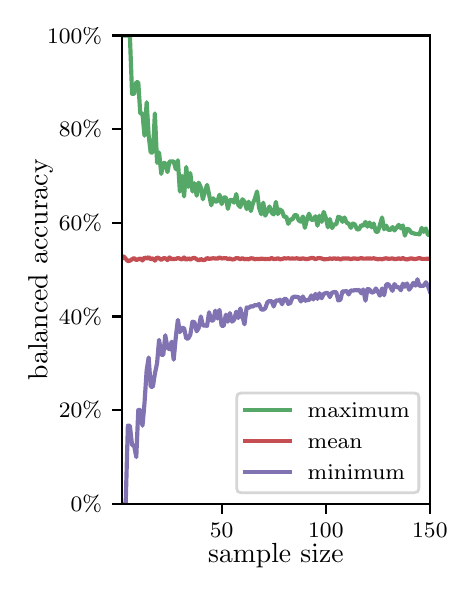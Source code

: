 \begingroup%
\makeatletter%
\begin{pgfpicture}%
\pgfpathrectangle{\pgfpointorigin}{\pgfqpoint{2.1in}{2.7in}}%
\pgfusepath{use as bounding box, clip}%
\begin{pgfscope}%
\pgfsetbuttcap%
\pgfsetmiterjoin%
\definecolor{currentfill}{rgb}{1.0,1.0,1.0}%
\pgfsetfillcolor{currentfill}%
\pgfsetlinewidth{0.0pt}%
\definecolor{currentstroke}{rgb}{1.0,1.0,1.0}%
\pgfsetstrokecolor{currentstroke}%
\pgfsetdash{}{0pt}%
\pgfpathmoveto{\pgfqpoint{0.0in}{0.0in}}%
\pgfpathlineto{\pgfqpoint{2.1in}{0.0in}}%
\pgfpathlineto{\pgfqpoint{2.1in}{2.7in}}%
\pgfpathlineto{\pgfqpoint{0.0in}{2.7in}}%
\pgfpathclose%
\pgfusepath{fill}%
\end{pgfscope}%
\begin{pgfscope}%
\pgfsetbuttcap%
\pgfsetmiterjoin%
\definecolor{currentfill}{rgb}{1.0,1.0,1.0}%
\pgfsetfillcolor{currentfill}%
\pgfsetlinewidth{0.0pt}%
\definecolor{currentstroke}{rgb}{0.0,0.0,0.0}%
\pgfsetstrokecolor{currentstroke}%
\pgfsetstrokeopacity{0.0}%
\pgfsetdash{}{0pt}%
\pgfpathmoveto{\pgfqpoint{0.47in}{0.319in}}%
\pgfpathlineto{\pgfqpoint{2.011in}{0.319in}}%
\pgfpathlineto{\pgfqpoint{2.011in}{2.661in}}%
\pgfpathlineto{\pgfqpoint{0.47in}{2.661in}}%
\pgfpathclose%
\pgfusepath{fill}%
\end{pgfscope}%
\begin{pgfscope}%
\pgfsetbuttcap%
\pgfsetroundjoin%
\definecolor{currentfill}{rgb}{0.0,0.0,0.0}%
\pgfsetfillcolor{currentfill}%
\pgfsetlinewidth{0.803pt}%
\definecolor{currentstroke}{rgb}{0.0,0.0,0.0}%
\pgfsetstrokecolor{currentstroke}%
\pgfsetdash{}{0pt}%
\pgfsys@defobject{currentmarker}{\pgfqpoint{0.0in}{-0.049in}}{\pgfqpoint{0.0in}{0.0in}}{%
\pgfpathmoveto{\pgfqpoint{0.0in}{0.0in}}%
\pgfpathlineto{\pgfqpoint{0.0in}{-0.049in}}%
\pgfusepath{stroke,fill}%
}%
\begin{pgfscope}%
\pgfsys@transformshift{0.97in}{0.319in}%
\pgfsys@useobject{currentmarker}{}%
\end{pgfscope}%
\end{pgfscope}%
\begin{pgfscope}%
\definecolor{textcolor}{rgb}{0.0,0.0,0.0}%
\pgfsetstrokecolor{textcolor}%
\pgfsetfillcolor{textcolor}%
\pgftext[x=0.97in,y=0.222in,,top]{\color{textcolor}\rmfamily\fontsize{8.0}{9.6}\selectfont 50}%
\end{pgfscope}%
\begin{pgfscope}%
\pgfsetbuttcap%
\pgfsetroundjoin%
\definecolor{currentfill}{rgb}{0.0,0.0,0.0}%
\pgfsetfillcolor{currentfill}%
\pgfsetlinewidth{0.803pt}%
\definecolor{currentstroke}{rgb}{0.0,0.0,0.0}%
\pgfsetstrokecolor{currentstroke}%
\pgfsetdash{}{0pt}%
\pgfsys@defobject{currentmarker}{\pgfqpoint{0.0in}{-0.049in}}{\pgfqpoint{0.0in}{0.0in}}{%
\pgfpathmoveto{\pgfqpoint{0.0in}{0.0in}}%
\pgfpathlineto{\pgfqpoint{0.0in}{-0.049in}}%
\pgfusepath{stroke,fill}%
}%
\begin{pgfscope}%
\pgfsys@transformshift{1.491in}{0.319in}%
\pgfsys@useobject{currentmarker}{}%
\end{pgfscope}%
\end{pgfscope}%
\begin{pgfscope}%
\definecolor{textcolor}{rgb}{0.0,0.0,0.0}%
\pgfsetstrokecolor{textcolor}%
\pgfsetfillcolor{textcolor}%
\pgftext[x=1.491in,y=0.222in,,top]{\color{textcolor}\rmfamily\fontsize{8.0}{9.6}\selectfont 100}%
\end{pgfscope}%
\begin{pgfscope}%
\pgfsetbuttcap%
\pgfsetroundjoin%
\definecolor{currentfill}{rgb}{0.0,0.0,0.0}%
\pgfsetfillcolor{currentfill}%
\pgfsetlinewidth{0.803pt}%
\definecolor{currentstroke}{rgb}{0.0,0.0,0.0}%
\pgfsetstrokecolor{currentstroke}%
\pgfsetdash{}{0pt}%
\pgfsys@defobject{currentmarker}{\pgfqpoint{0.0in}{-0.049in}}{\pgfqpoint{0.0in}{0.0in}}{%
\pgfpathmoveto{\pgfqpoint{0.0in}{0.0in}}%
\pgfpathlineto{\pgfqpoint{0.0in}{-0.049in}}%
\pgfusepath{stroke,fill}%
}%
\begin{pgfscope}%
\pgfsys@transformshift{2.011in}{0.319in}%
\pgfsys@useobject{currentmarker}{}%
\end{pgfscope}%
\end{pgfscope}%
\begin{pgfscope}%
\definecolor{textcolor}{rgb}{0.0,0.0,0.0}%
\pgfsetstrokecolor{textcolor}%
\pgfsetfillcolor{textcolor}%
\pgftext[x=2.011in,y=0.222in,,top]{\color{textcolor}\rmfamily\fontsize{8.0}{9.6}\selectfont 150}%
\end{pgfscope}%
\begin{pgfscope}%
\definecolor{textcolor}{rgb}{0.0,0.0,0.0}%
\pgfsetstrokecolor{textcolor}%
\pgfsetfillcolor{textcolor}%
\pgftext[x=1.241in,y=0.123in,,top]{\color{textcolor}\rmfamily\fontsize{10.0}{12.0}\selectfont sample size}%
\end{pgfscope}%
\begin{pgfscope}%
\pgfsetbuttcap%
\pgfsetroundjoin%
\definecolor{currentfill}{rgb}{0.0,0.0,0.0}%
\pgfsetfillcolor{currentfill}%
\pgfsetlinewidth{0.803pt}%
\definecolor{currentstroke}{rgb}{0.0,0.0,0.0}%
\pgfsetstrokecolor{currentstroke}%
\pgfsetdash{}{0pt}%
\pgfsys@defobject{currentmarker}{\pgfqpoint{-0.049in}{0.0in}}{\pgfqpoint{0.0in}{0.0in}}{%
\pgfpathmoveto{\pgfqpoint{0.0in}{0.0in}}%
\pgfpathlineto{\pgfqpoint{-0.049in}{0.0in}}%
\pgfusepath{stroke,fill}%
}%
\begin{pgfscope}%
\pgfsys@transformshift{0.47in}{0.319in}%
\pgfsys@useobject{currentmarker}{}%
\end{pgfscope}%
\end{pgfscope}%
\begin{pgfscope}%
\definecolor{textcolor}{rgb}{0.0,0.0,0.0}%
\pgfsetstrokecolor{textcolor}%
\pgfsetfillcolor{textcolor}%
\pgftext[x=0.215in,y=0.281in,left,base]{\color{textcolor}\rmfamily\fontsize{8.0}{9.6}\selectfont  0\%}%
\end{pgfscope}%
\begin{pgfscope}%
\pgfsetbuttcap%
\pgfsetroundjoin%
\definecolor{currentfill}{rgb}{0.0,0.0,0.0}%
\pgfsetfillcolor{currentfill}%
\pgfsetlinewidth{0.803pt}%
\definecolor{currentstroke}{rgb}{0.0,0.0,0.0}%
\pgfsetstrokecolor{currentstroke}%
\pgfsetdash{}{0pt}%
\pgfsys@defobject{currentmarker}{\pgfqpoint{-0.049in}{0.0in}}{\pgfqpoint{0.0in}{0.0in}}{%
\pgfpathmoveto{\pgfqpoint{0.0in}{0.0in}}%
\pgfpathlineto{\pgfqpoint{-0.049in}{0.0in}}%
\pgfusepath{stroke,fill}%
}%
\begin{pgfscope}%
\pgfsys@transformshift{0.47in}{0.788in}%
\pgfsys@useobject{currentmarker}{}%
\end{pgfscope}%
\end{pgfscope}%
\begin{pgfscope}%
\definecolor{textcolor}{rgb}{0.0,0.0,0.0}%
\pgfsetstrokecolor{textcolor}%
\pgfsetfillcolor{textcolor}%
\pgftext[x=0.156in,y=0.749in,left,base]{\color{textcolor}\rmfamily\fontsize{8.0}{9.6}\selectfont 20\%}%
\end{pgfscope}%
\begin{pgfscope}%
\pgfsetbuttcap%
\pgfsetroundjoin%
\definecolor{currentfill}{rgb}{0.0,0.0,0.0}%
\pgfsetfillcolor{currentfill}%
\pgfsetlinewidth{0.803pt}%
\definecolor{currentstroke}{rgb}{0.0,0.0,0.0}%
\pgfsetstrokecolor{currentstroke}%
\pgfsetdash{}{0pt}%
\pgfsys@defobject{currentmarker}{\pgfqpoint{-0.049in}{0.0in}}{\pgfqpoint{0.0in}{0.0in}}{%
\pgfpathmoveto{\pgfqpoint{0.0in}{0.0in}}%
\pgfpathlineto{\pgfqpoint{-0.049in}{0.0in}}%
\pgfusepath{stroke,fill}%
}%
\begin{pgfscope}%
\pgfsys@transformshift{0.47in}{1.256in}%
\pgfsys@useobject{currentmarker}{}%
\end{pgfscope}%
\end{pgfscope}%
\begin{pgfscope}%
\definecolor{textcolor}{rgb}{0.0,0.0,0.0}%
\pgfsetstrokecolor{textcolor}%
\pgfsetfillcolor{textcolor}%
\pgftext[x=0.156in,y=1.218in,left,base]{\color{textcolor}\rmfamily\fontsize{8.0}{9.6}\selectfont 40\%}%
\end{pgfscope}%
\begin{pgfscope}%
\pgfsetbuttcap%
\pgfsetroundjoin%
\definecolor{currentfill}{rgb}{0.0,0.0,0.0}%
\pgfsetfillcolor{currentfill}%
\pgfsetlinewidth{0.803pt}%
\definecolor{currentstroke}{rgb}{0.0,0.0,0.0}%
\pgfsetstrokecolor{currentstroke}%
\pgfsetdash{}{0pt}%
\pgfsys@defobject{currentmarker}{\pgfqpoint{-0.049in}{0.0in}}{\pgfqpoint{0.0in}{0.0in}}{%
\pgfpathmoveto{\pgfqpoint{0.0in}{0.0in}}%
\pgfpathlineto{\pgfqpoint{-0.049in}{0.0in}}%
\pgfusepath{stroke,fill}%
}%
\begin{pgfscope}%
\pgfsys@transformshift{0.47in}{1.725in}%
\pgfsys@useobject{currentmarker}{}%
\end{pgfscope}%
\end{pgfscope}%
\begin{pgfscope}%
\definecolor{textcolor}{rgb}{0.0,0.0,0.0}%
\pgfsetstrokecolor{textcolor}%
\pgfsetfillcolor{textcolor}%
\pgftext[x=0.156in,y=1.686in,left,base]{\color{textcolor}\rmfamily\fontsize{8.0}{9.6}\selectfont 60\%}%
\end{pgfscope}%
\begin{pgfscope}%
\pgfsetbuttcap%
\pgfsetroundjoin%
\definecolor{currentfill}{rgb}{0.0,0.0,0.0}%
\pgfsetfillcolor{currentfill}%
\pgfsetlinewidth{0.803pt}%
\definecolor{currentstroke}{rgb}{0.0,0.0,0.0}%
\pgfsetstrokecolor{currentstroke}%
\pgfsetdash{}{0pt}%
\pgfsys@defobject{currentmarker}{\pgfqpoint{-0.049in}{0.0in}}{\pgfqpoint{0.0in}{0.0in}}{%
\pgfpathmoveto{\pgfqpoint{0.0in}{0.0in}}%
\pgfpathlineto{\pgfqpoint{-0.049in}{0.0in}}%
\pgfusepath{stroke,fill}%
}%
\begin{pgfscope}%
\pgfsys@transformshift{0.47in}{2.193in}%
\pgfsys@useobject{currentmarker}{}%
\end{pgfscope}%
\end{pgfscope}%
\begin{pgfscope}%
\definecolor{textcolor}{rgb}{0.0,0.0,0.0}%
\pgfsetstrokecolor{textcolor}%
\pgfsetfillcolor{textcolor}%
\pgftext[x=0.156in,y=2.154in,left,base]{\color{textcolor}\rmfamily\fontsize{8.0}{9.6}\selectfont 80\%}%
\end{pgfscope}%
\begin{pgfscope}%
\pgfsetbuttcap%
\pgfsetroundjoin%
\definecolor{currentfill}{rgb}{0.0,0.0,0.0}%
\pgfsetfillcolor{currentfill}%
\pgfsetlinewidth{0.803pt}%
\definecolor{currentstroke}{rgb}{0.0,0.0,0.0}%
\pgfsetstrokecolor{currentstroke}%
\pgfsetdash{}{0pt}%
\pgfsys@defobject{currentmarker}{\pgfqpoint{-0.049in}{0.0in}}{\pgfqpoint{0.0in}{0.0in}}{%
\pgfpathmoveto{\pgfqpoint{0.0in}{0.0in}}%
\pgfpathlineto{\pgfqpoint{-0.049in}{0.0in}}%
\pgfusepath{stroke,fill}%
}%
\begin{pgfscope}%
\pgfsys@transformshift{0.47in}{2.661in}%
\pgfsys@useobject{currentmarker}{}%
\end{pgfscope}%
\end{pgfscope}%
\begin{pgfscope}%
\definecolor{textcolor}{rgb}{0.0,0.0,0.0}%
\pgfsetstrokecolor{textcolor}%
\pgfsetfillcolor{textcolor}%
\pgftext[x=0.097in,y=2.623in,left,base]{\color{textcolor}\rmfamily\fontsize{8.0}{9.6}\selectfont 100\%}%
\end{pgfscope}%
\begin{pgfscope}%
\definecolor{textcolor}{rgb}{0.0,0.0,0.0}%
\pgfsetstrokecolor{textcolor}%
\pgfsetfillcolor{textcolor}%
\pgftext[x=0.125in,y=1.49in,,bottom,rotate=90.0]{\color{textcolor}\rmfamily\fontsize{10.0}{12.0}\selectfont balanced accuracy}%
\end{pgfscope}%
\begin{pgfscope}%
\pgfpathrectangle{\pgfqpoint{0.47in}{0.319in}}{\pgfqpoint{1.542in}{2.342in}}%
\pgfusepath{clip}%
\pgfsetrectcap%
\pgfsetroundjoin%
\pgfsetlinewidth{1.506pt}%
\definecolor{currentstroke}{rgb}{0.333,0.659,0.408}%
\pgfsetstrokecolor{currentstroke}%
\pgfsetdash{}{0pt}%
\pgfpathmoveto{\pgfqpoint{0.47in}{2.661in}}%
\pgfpathlineto{\pgfqpoint{0.511in}{2.661in}}%
\pgfpathlineto{\pgfqpoint{0.522in}{2.369in}}%
\pgfpathlineto{\pgfqpoint{0.532in}{2.369in}}%
\pgfpathlineto{\pgfqpoint{0.543in}{2.427in}}%
\pgfpathlineto{\pgfqpoint{0.553in}{2.427in}}%
\pgfpathlineto{\pgfqpoint{0.563in}{2.271in}}%
\pgfpathlineto{\pgfqpoint{0.574in}{2.271in}}%
\pgfpathlineto{\pgfqpoint{0.584in}{2.16in}}%
\pgfpathlineto{\pgfqpoint{0.595in}{2.327in}}%
\pgfpathlineto{\pgfqpoint{0.605in}{2.16in}}%
\pgfpathlineto{\pgfqpoint{0.615in}{2.076in}}%
\pgfpathlineto{\pgfqpoint{0.626in}{2.076in}}%
\pgfpathlineto{\pgfqpoint{0.636in}{2.271in}}%
\pgfpathlineto{\pgfqpoint{0.647in}{2.024in}}%
\pgfpathlineto{\pgfqpoint{0.657in}{2.076in}}%
\pgfpathlineto{\pgfqpoint{0.668in}{1.969in}}%
\pgfpathlineto{\pgfqpoint{0.678in}{2.023in}}%
\pgfpathlineto{\pgfqpoint{0.688in}{2.023in}}%
\pgfpathlineto{\pgfqpoint{0.699in}{1.978in}}%
\pgfpathlineto{\pgfqpoint{0.709in}{2.031in}}%
\pgfpathlineto{\pgfqpoint{0.73in}{2.031in}}%
\pgfpathlineto{\pgfqpoint{0.741in}{1.992in}}%
\pgfpathlineto{\pgfqpoint{0.751in}{2.037in}}%
\pgfpathlineto{\pgfqpoint{0.761in}{1.881in}}%
\pgfpathlineto{\pgfqpoint{0.772in}{1.959in}}%
\pgfpathlineto{\pgfqpoint{0.782in}{1.856in}}%
\pgfpathlineto{\pgfqpoint{0.793in}{2.003in}}%
\pgfpathlineto{\pgfqpoint{0.803in}{1.904in}}%
\pgfpathlineto{\pgfqpoint{0.813in}{1.973in}}%
\pgfpathlineto{\pgfqpoint{0.824in}{1.881in}}%
\pgfpathlineto{\pgfqpoint{0.834in}{1.922in}}%
\pgfpathlineto{\pgfqpoint{0.845in}{1.86in}}%
\pgfpathlineto{\pgfqpoint{0.855in}{1.925in}}%
\pgfpathlineto{\pgfqpoint{0.866in}{1.9in}}%
\pgfpathlineto{\pgfqpoint{0.876in}{1.842in}}%
\pgfpathlineto{\pgfqpoint{0.886in}{1.881in}}%
\pgfpathlineto{\pgfqpoint{0.897in}{1.914in}}%
\pgfpathlineto{\pgfqpoint{0.918in}{1.812in}}%
\pgfpathlineto{\pgfqpoint{0.928in}{1.847in}}%
\pgfpathlineto{\pgfqpoint{0.938in}{1.83in}}%
\pgfpathlineto{\pgfqpoint{0.949in}{1.832in}}%
\pgfpathlineto{\pgfqpoint{0.959in}{1.865in}}%
\pgfpathlineto{\pgfqpoint{0.97in}{1.818in}}%
\pgfpathlineto{\pgfqpoint{0.98in}{1.851in}}%
\pgfpathlineto{\pgfqpoint{0.991in}{1.851in}}%
\pgfpathlineto{\pgfqpoint{1.001in}{1.794in}}%
\pgfpathlineto{\pgfqpoint{1.011in}{1.837in}}%
\pgfpathlineto{\pgfqpoint{1.022in}{1.839in}}%
\pgfpathlineto{\pgfqpoint{1.032in}{1.825in}}%
\pgfpathlineto{\pgfqpoint{1.043in}{1.868in}}%
\pgfpathlineto{\pgfqpoint{1.053in}{1.813in}}%
\pgfpathlineto{\pgfqpoint{1.063in}{1.803in}}%
\pgfpathlineto{\pgfqpoint{1.074in}{1.842in}}%
\pgfpathlineto{\pgfqpoint{1.084in}{1.83in}}%
\pgfpathlineto{\pgfqpoint{1.095in}{1.793in}}%
\pgfpathlineto{\pgfqpoint{1.105in}{1.83in}}%
\pgfpathlineto{\pgfqpoint{1.116in}{1.783in}}%
\pgfpathlineto{\pgfqpoint{1.126in}{1.821in}}%
\pgfpathlineto{\pgfqpoint{1.136in}{1.845in}}%
\pgfpathlineto{\pgfqpoint{1.147in}{1.881in}}%
\pgfpathlineto{\pgfqpoint{1.157in}{1.8in}}%
\pgfpathlineto{\pgfqpoint{1.168in}{1.767in}}%
\pgfpathlineto{\pgfqpoint{1.178in}{1.825in}}%
\pgfpathlineto{\pgfqpoint{1.188in}{1.76in}}%
\pgfpathlineto{\pgfqpoint{1.209in}{1.806in}}%
\pgfpathlineto{\pgfqpoint{1.22in}{1.775in}}%
\pgfpathlineto{\pgfqpoint{1.23in}{1.766in}}%
\pgfpathlineto{\pgfqpoint{1.241in}{1.829in}}%
\pgfpathlineto{\pgfqpoint{1.251in}{1.768in}}%
\pgfpathlineto{\pgfqpoint{1.261in}{1.791in}}%
\pgfpathlineto{\pgfqpoint{1.272in}{1.783in}}%
\pgfpathlineto{\pgfqpoint{1.282in}{1.754in}}%
\pgfpathlineto{\pgfqpoint{1.293in}{1.755in}}%
\pgfpathlineto{\pgfqpoint{1.303in}{1.719in}}%
\pgfpathlineto{\pgfqpoint{1.313in}{1.741in}}%
\pgfpathlineto{\pgfqpoint{1.324in}{1.741in}}%
\pgfpathlineto{\pgfqpoint{1.334in}{1.762in}}%
\pgfpathlineto{\pgfqpoint{1.345in}{1.763in}}%
\pgfpathlineto{\pgfqpoint{1.355in}{1.736in}}%
\pgfpathlineto{\pgfqpoint{1.366in}{1.73in}}%
\pgfpathlineto{\pgfqpoint{1.376in}{1.756in}}%
\pgfpathlineto{\pgfqpoint{1.386in}{1.699in}}%
\pgfpathlineto{\pgfqpoint{1.397in}{1.744in}}%
\pgfpathlineto{\pgfqpoint{1.407in}{1.77in}}%
\pgfpathlineto{\pgfqpoint{1.418in}{1.739in}}%
\pgfpathlineto{\pgfqpoint{1.428in}{1.74in}}%
\pgfpathlineto{\pgfqpoint{1.439in}{1.757in}}%
\pgfpathlineto{\pgfqpoint{1.449in}{1.71in}}%
\pgfpathlineto{\pgfqpoint{1.459in}{1.76in}}%
\pgfpathlineto{\pgfqpoint{1.47in}{1.729in}}%
\pgfpathlineto{\pgfqpoint{1.48in}{1.779in}}%
\pgfpathlineto{\pgfqpoint{1.491in}{1.748in}}%
\pgfpathlineto{\pgfqpoint{1.501in}{1.702in}}%
\pgfpathlineto{\pgfqpoint{1.511in}{1.743in}}%
\pgfpathlineto{\pgfqpoint{1.522in}{1.698in}}%
\pgfpathlineto{\pgfqpoint{1.532in}{1.716in}}%
\pgfpathlineto{\pgfqpoint{1.543in}{1.717in}}%
\pgfpathlineto{\pgfqpoint{1.553in}{1.755in}}%
\pgfpathlineto{\pgfqpoint{1.564in}{1.75in}}%
\pgfpathlineto{\pgfqpoint{1.574in}{1.729in}}%
\pgfpathlineto{\pgfqpoint{1.584in}{1.751in}}%
\pgfpathlineto{\pgfqpoint{1.595in}{1.725in}}%
\pgfpathlineto{\pgfqpoint{1.605in}{1.72in}}%
\pgfpathlineto{\pgfqpoint{1.616in}{1.699in}}%
\pgfpathlineto{\pgfqpoint{1.626in}{1.721in}}%
\pgfpathlineto{\pgfqpoint{1.636in}{1.716in}}%
\pgfpathlineto{\pgfqpoint{1.647in}{1.691in}}%
\pgfpathlineto{\pgfqpoint{1.657in}{1.692in}}%
\pgfpathlineto{\pgfqpoint{1.668in}{1.713in}}%
\pgfpathlineto{\pgfqpoint{1.678in}{1.709in}}%
\pgfpathlineto{\pgfqpoint{1.689in}{1.729in}}%
\pgfpathlineto{\pgfqpoint{1.699in}{1.705in}}%
\pgfpathlineto{\pgfqpoint{1.709in}{1.726in}}%
\pgfpathlineto{\pgfqpoint{1.72in}{1.702in}}%
\pgfpathlineto{\pgfqpoint{1.73in}{1.721in}}%
\pgfpathlineto{\pgfqpoint{1.741in}{1.679in}}%
\pgfpathlineto{\pgfqpoint{1.751in}{1.68in}}%
\pgfpathlineto{\pgfqpoint{1.761in}{1.713in}}%
\pgfpathlineto{\pgfqpoint{1.772in}{1.751in}}%
\pgfpathlineto{\pgfqpoint{1.782in}{1.692in}}%
\pgfpathlineto{\pgfqpoint{1.793in}{1.71in}}%
\pgfpathlineto{\pgfqpoint{1.803in}{1.689in}}%
\pgfpathlineto{\pgfqpoint{1.814in}{1.689in}}%
\pgfpathlineto{\pgfqpoint{1.824in}{1.703in}}%
\pgfpathlineto{\pgfqpoint{1.834in}{1.686in}}%
\pgfpathlineto{\pgfqpoint{1.855in}{1.714in}}%
\pgfpathlineto{\pgfqpoint{1.866in}{1.697in}}%
\pgfpathlineto{\pgfqpoint{1.876in}{1.711in}}%
\pgfpathlineto{\pgfqpoint{1.886in}{1.66in}}%
\pgfpathlineto{\pgfqpoint{1.897in}{1.694in}}%
\pgfpathlineto{\pgfqpoint{1.907in}{1.691in}}%
\pgfpathlineto{\pgfqpoint{1.918in}{1.675in}}%
\pgfpathlineto{\pgfqpoint{1.939in}{1.669in}}%
\pgfpathlineto{\pgfqpoint{1.949in}{1.669in}}%
\pgfpathlineto{\pgfqpoint{1.959in}{1.666in}}%
\pgfpathlineto{\pgfqpoint{1.97in}{1.699in}}%
\pgfpathlineto{\pgfqpoint{1.98in}{1.679in}}%
\pgfpathlineto{\pgfqpoint{1.991in}{1.696in}}%
\pgfpathlineto{\pgfqpoint{2.001in}{1.665in}}%
\pgfpathlineto{\pgfqpoint{2.011in}{1.662in}}%
\pgfpathlineto{\pgfqpoint{2.011in}{1.662in}}%
\pgfusepath{stroke}%
\end{pgfscope}%
\begin{pgfscope}%
\pgfpathrectangle{\pgfqpoint{0.47in}{0.319in}}{\pgfqpoint{1.542in}{2.342in}}%
\pgfusepath{clip}%
\pgfsetrectcap%
\pgfsetroundjoin%
\pgfsetlinewidth{1.506pt}%
\definecolor{currentstroke}{rgb}{0.769,0.306,0.322}%
\pgfsetstrokecolor{currentstroke}%
\pgfsetdash{}{0pt}%
\pgfpathmoveto{\pgfqpoint{0.47in}{1.544in}}%
\pgfpathlineto{\pgfqpoint{0.48in}{1.556in}}%
\pgfpathlineto{\pgfqpoint{0.49in}{1.545in}}%
\pgfpathlineto{\pgfqpoint{0.501in}{1.533in}}%
\pgfpathlineto{\pgfqpoint{0.511in}{1.535in}}%
\pgfpathlineto{\pgfqpoint{0.522in}{1.542in}}%
\pgfpathlineto{\pgfqpoint{0.532in}{1.548in}}%
\pgfpathlineto{\pgfqpoint{0.543in}{1.538in}}%
\pgfpathlineto{\pgfqpoint{0.563in}{1.546in}}%
\pgfpathlineto{\pgfqpoint{0.574in}{1.536in}}%
\pgfpathlineto{\pgfqpoint{0.584in}{1.551in}}%
\pgfpathlineto{\pgfqpoint{0.595in}{1.545in}}%
\pgfpathlineto{\pgfqpoint{0.605in}{1.553in}}%
\pgfpathlineto{\pgfqpoint{0.615in}{1.542in}}%
\pgfpathlineto{\pgfqpoint{0.626in}{1.547in}}%
\pgfpathlineto{\pgfqpoint{0.636in}{1.535in}}%
\pgfpathlineto{\pgfqpoint{0.647in}{1.551in}}%
\pgfpathlineto{\pgfqpoint{0.657in}{1.547in}}%
\pgfpathlineto{\pgfqpoint{0.668in}{1.539in}}%
\pgfpathlineto{\pgfqpoint{0.678in}{1.547in}}%
\pgfpathlineto{\pgfqpoint{0.688in}{1.547in}}%
\pgfpathlineto{\pgfqpoint{0.699in}{1.538in}}%
\pgfpathlineto{\pgfqpoint{0.709in}{1.551in}}%
\pgfpathlineto{\pgfqpoint{0.72in}{1.543in}}%
\pgfpathlineto{\pgfqpoint{0.741in}{1.544in}}%
\pgfpathlineto{\pgfqpoint{0.751in}{1.548in}}%
\pgfpathlineto{\pgfqpoint{0.772in}{1.541in}}%
\pgfpathlineto{\pgfqpoint{0.782in}{1.551in}}%
\pgfpathlineto{\pgfqpoint{0.793in}{1.539in}}%
\pgfpathlineto{\pgfqpoint{0.803in}{1.547in}}%
\pgfpathlineto{\pgfqpoint{0.813in}{1.541in}}%
\pgfpathlineto{\pgfqpoint{0.824in}{1.547in}}%
\pgfpathlineto{\pgfqpoint{0.834in}{1.549in}}%
\pgfpathlineto{\pgfqpoint{0.855in}{1.536in}}%
\pgfpathlineto{\pgfqpoint{0.866in}{1.543in}}%
\pgfpathlineto{\pgfqpoint{0.876in}{1.538in}}%
\pgfpathlineto{\pgfqpoint{0.886in}{1.539in}}%
\pgfpathlineto{\pgfqpoint{0.897in}{1.548in}}%
\pgfpathlineto{\pgfqpoint{0.907in}{1.544in}}%
\pgfpathlineto{\pgfqpoint{0.928in}{1.547in}}%
\pgfpathlineto{\pgfqpoint{0.949in}{1.545in}}%
\pgfpathlineto{\pgfqpoint{0.959in}{1.551in}}%
\pgfpathlineto{\pgfqpoint{0.97in}{1.546in}}%
\pgfpathlineto{\pgfqpoint{0.991in}{1.548in}}%
\pgfpathlineto{\pgfqpoint{1.001in}{1.543in}}%
\pgfpathlineto{\pgfqpoint{1.011in}{1.546in}}%
\pgfpathlineto{\pgfqpoint{1.022in}{1.541in}}%
\pgfpathlineto{\pgfqpoint{1.032in}{1.542in}}%
\pgfpathlineto{\pgfqpoint{1.043in}{1.548in}}%
\pgfpathlineto{\pgfqpoint{1.053in}{1.547in}}%
\pgfpathlineto{\pgfqpoint{1.063in}{1.543in}}%
\pgfpathlineto{\pgfqpoint{1.074in}{1.547in}}%
\pgfpathlineto{\pgfqpoint{1.084in}{1.542in}}%
\pgfpathlineto{\pgfqpoint{1.095in}{1.544in}}%
\pgfpathlineto{\pgfqpoint{1.105in}{1.542in}}%
\pgfpathlineto{\pgfqpoint{1.116in}{1.547in}}%
\pgfpathlineto{\pgfqpoint{1.126in}{1.546in}}%
\pgfpathlineto{\pgfqpoint{1.136in}{1.542in}}%
\pgfpathlineto{\pgfqpoint{1.147in}{1.544in}}%
\pgfpathlineto{\pgfqpoint{1.157in}{1.543in}}%
\pgfpathlineto{\pgfqpoint{1.168in}{1.545in}}%
\pgfpathlineto{\pgfqpoint{1.188in}{1.543in}}%
\pgfpathlineto{\pgfqpoint{1.199in}{1.544in}}%
\pgfpathlineto{\pgfqpoint{1.209in}{1.543in}}%
\pgfpathlineto{\pgfqpoint{1.22in}{1.548in}}%
\pgfpathlineto{\pgfqpoint{1.23in}{1.543in}}%
\pgfpathlineto{\pgfqpoint{1.241in}{1.544in}}%
\pgfpathlineto{\pgfqpoint{1.251in}{1.547in}}%
\pgfpathlineto{\pgfqpoint{1.261in}{1.542in}}%
\pgfpathlineto{\pgfqpoint{1.272in}{1.543in}}%
\pgfpathlineto{\pgfqpoint{1.282in}{1.547in}}%
\pgfpathlineto{\pgfqpoint{1.293in}{1.546in}}%
\pgfpathlineto{\pgfqpoint{1.303in}{1.547in}}%
\pgfpathlineto{\pgfqpoint{1.313in}{1.545in}}%
\pgfpathlineto{\pgfqpoint{1.324in}{1.546in}}%
\pgfpathlineto{\pgfqpoint{1.334in}{1.545in}}%
\pgfpathlineto{\pgfqpoint{1.345in}{1.547in}}%
\pgfpathlineto{\pgfqpoint{1.355in}{1.545in}}%
\pgfpathlineto{\pgfqpoint{1.366in}{1.544in}}%
\pgfpathlineto{\pgfqpoint{1.376in}{1.547in}}%
\pgfpathlineto{\pgfqpoint{1.386in}{1.544in}}%
\pgfpathlineto{\pgfqpoint{1.397in}{1.543in}}%
\pgfpathlineto{\pgfqpoint{1.418in}{1.548in}}%
\pgfpathlineto{\pgfqpoint{1.428in}{1.548in}}%
\pgfpathlineto{\pgfqpoint{1.439in}{1.542in}}%
\pgfpathlineto{\pgfqpoint{1.449in}{1.547in}}%
\pgfpathlineto{\pgfqpoint{1.459in}{1.548in}}%
\pgfpathlineto{\pgfqpoint{1.47in}{1.546in}}%
\pgfpathlineto{\pgfqpoint{1.48in}{1.542in}}%
\pgfpathlineto{\pgfqpoint{1.501in}{1.543in}}%
\pgfpathlineto{\pgfqpoint{1.511in}{1.546in}}%
\pgfpathlineto{\pgfqpoint{1.522in}{1.544in}}%
\pgfpathlineto{\pgfqpoint{1.532in}{1.547in}}%
\pgfpathlineto{\pgfqpoint{1.543in}{1.544in}}%
\pgfpathlineto{\pgfqpoint{1.553in}{1.546in}}%
\pgfpathlineto{\pgfqpoint{1.564in}{1.541in}}%
\pgfpathlineto{\pgfqpoint{1.574in}{1.546in}}%
\pgfpathlineto{\pgfqpoint{1.605in}{1.546in}}%
\pgfpathlineto{\pgfqpoint{1.616in}{1.542in}}%
\pgfpathlineto{\pgfqpoint{1.626in}{1.546in}}%
\pgfpathlineto{\pgfqpoint{1.636in}{1.546in}}%
\pgfpathlineto{\pgfqpoint{1.647in}{1.544in}}%
\pgfpathlineto{\pgfqpoint{1.657in}{1.545in}}%
\pgfpathlineto{\pgfqpoint{1.668in}{1.548in}}%
\pgfpathlineto{\pgfqpoint{1.678in}{1.545in}}%
\pgfpathlineto{\pgfqpoint{1.709in}{1.546in}}%
\pgfpathlineto{\pgfqpoint{1.72in}{1.545in}}%
\pgfpathlineto{\pgfqpoint{1.73in}{1.547in}}%
\pgfpathlineto{\pgfqpoint{1.751in}{1.542in}}%
\pgfpathlineto{\pgfqpoint{1.761in}{1.544in}}%
\pgfpathlineto{\pgfqpoint{1.772in}{1.542in}}%
\pgfpathlineto{\pgfqpoint{1.782in}{1.545in}}%
\pgfpathlineto{\pgfqpoint{1.793in}{1.547in}}%
\pgfpathlineto{\pgfqpoint{1.803in}{1.544in}}%
\pgfpathlineto{\pgfqpoint{1.824in}{1.546in}}%
\pgfpathlineto{\pgfqpoint{1.834in}{1.543in}}%
\pgfpathlineto{\pgfqpoint{1.845in}{1.543in}}%
\pgfpathlineto{\pgfqpoint{1.855in}{1.547in}}%
\pgfpathlineto{\pgfqpoint{1.866in}{1.543in}}%
\pgfpathlineto{\pgfqpoint{1.876in}{1.548in}}%
\pgfpathlineto{\pgfqpoint{1.886in}{1.543in}}%
\pgfpathlineto{\pgfqpoint{1.897in}{1.541in}}%
\pgfpathlineto{\pgfqpoint{1.907in}{1.544in}}%
\pgfpathlineto{\pgfqpoint{1.918in}{1.547in}}%
\pgfpathlineto{\pgfqpoint{1.928in}{1.544in}}%
\pgfpathlineto{\pgfqpoint{1.939in}{1.543in}}%
\pgfpathlineto{\pgfqpoint{1.959in}{1.548in}}%
\pgfpathlineto{\pgfqpoint{1.97in}{1.544in}}%
\pgfpathlineto{\pgfqpoint{1.991in}{1.544in}}%
\pgfpathlineto{\pgfqpoint{2.001in}{1.545in}}%
\pgfpathlineto{\pgfqpoint{2.011in}{1.544in}}%
\pgfpathlineto{\pgfqpoint{2.011in}{1.544in}}%
\pgfusepath{stroke}%
\end{pgfscope}%
\begin{pgfscope}%
\pgfpathrectangle{\pgfqpoint{0.47in}{0.319in}}{\pgfqpoint{1.542in}{2.342in}}%
\pgfusepath{clip}%
\pgfsetrectcap%
\pgfsetroundjoin%
\pgfsetlinewidth{1.506pt}%
\definecolor{currentstroke}{rgb}{0.506,0.447,0.698}%
\pgfsetstrokecolor{currentstroke}%
\pgfsetdash{}{0pt}%
\pgfpathmoveto{\pgfqpoint{0.47in}{0.319in}}%
\pgfpathlineto{\pgfqpoint{0.49in}{0.319in}}%
\pgfpathlineto{\pgfqpoint{0.501in}{0.71in}}%
\pgfpathlineto{\pgfqpoint{0.511in}{0.71in}}%
\pgfpathlineto{\pgfqpoint{0.522in}{0.612in}}%
\pgfpathlineto{\pgfqpoint{0.532in}{0.612in}}%
\pgfpathlineto{\pgfqpoint{0.543in}{0.553in}}%
\pgfpathlineto{\pgfqpoint{0.553in}{0.788in}}%
\pgfpathlineto{\pgfqpoint{0.563in}{0.788in}}%
\pgfpathlineto{\pgfqpoint{0.574in}{0.71in}}%
\pgfpathlineto{\pgfqpoint{0.584in}{0.821in}}%
\pgfpathlineto{\pgfqpoint{0.595in}{0.988in}}%
\pgfpathlineto{\pgfqpoint{0.605in}{1.051in}}%
\pgfpathlineto{\pgfqpoint{0.615in}{0.905in}}%
\pgfpathlineto{\pgfqpoint{0.626in}{0.905in}}%
\pgfpathlineto{\pgfqpoint{0.636in}{0.97in}}%
\pgfpathlineto{\pgfqpoint{0.647in}{1.022in}}%
\pgfpathlineto{\pgfqpoint{0.657in}{1.139in}}%
\pgfpathlineto{\pgfqpoint{0.668in}{1.064in}}%
\pgfpathlineto{\pgfqpoint{0.678in}{1.064in}}%
\pgfpathlineto{\pgfqpoint{0.688in}{1.162in}}%
\pgfpathlineto{\pgfqpoint{0.699in}{1.1in}}%
\pgfpathlineto{\pgfqpoint{0.709in}{1.092in}}%
\pgfpathlineto{\pgfqpoint{0.72in}{1.13in}}%
\pgfpathlineto{\pgfqpoint{0.73in}{1.04in}}%
\pgfpathlineto{\pgfqpoint{0.741in}{1.156in}}%
\pgfpathlineto{\pgfqpoint{0.751in}{1.239in}}%
\pgfpathlineto{\pgfqpoint{0.761in}{1.178in}}%
\pgfpathlineto{\pgfqpoint{0.772in}{1.198in}}%
\pgfpathlineto{\pgfqpoint{0.782in}{1.198in}}%
\pgfpathlineto{\pgfqpoint{0.793in}{1.146in}}%
\pgfpathlineto{\pgfqpoint{0.803in}{1.146in}}%
\pgfpathlineto{\pgfqpoint{0.813in}{1.165in}}%
\pgfpathlineto{\pgfqpoint{0.824in}{1.23in}}%
\pgfpathlineto{\pgfqpoint{0.834in}{1.227in}}%
\pgfpathlineto{\pgfqpoint{0.845in}{1.182in}}%
\pgfpathlineto{\pgfqpoint{0.855in}{1.198in}}%
\pgfpathlineto{\pgfqpoint{0.866in}{1.256in}}%
\pgfpathlineto{\pgfqpoint{0.876in}{1.211in}}%
\pgfpathlineto{\pgfqpoint{0.886in}{1.211in}}%
\pgfpathlineto{\pgfqpoint{0.897in}{1.209in}}%
\pgfpathlineto{\pgfqpoint{0.907in}{1.277in}}%
\pgfpathlineto{\pgfqpoint{0.918in}{1.236in}}%
\pgfpathlineto{\pgfqpoint{0.928in}{1.236in}}%
\pgfpathlineto{\pgfqpoint{0.938in}{1.285in}}%
\pgfpathlineto{\pgfqpoint{0.949in}{1.246in}}%
\pgfpathlineto{\pgfqpoint{0.959in}{1.289in}}%
\pgfpathlineto{\pgfqpoint{0.97in}{1.209in}}%
\pgfpathlineto{\pgfqpoint{0.98in}{1.209in}}%
\pgfpathlineto{\pgfqpoint{0.991in}{1.265in}}%
\pgfpathlineto{\pgfqpoint{1.001in}{1.23in}}%
\pgfpathlineto{\pgfqpoint{1.011in}{1.273in}}%
\pgfpathlineto{\pgfqpoint{1.022in}{1.23in}}%
\pgfpathlineto{\pgfqpoint{1.032in}{1.239in}}%
\pgfpathlineto{\pgfqpoint{1.043in}{1.28in}}%
\pgfpathlineto{\pgfqpoint{1.053in}{1.248in}}%
\pgfpathlineto{\pgfqpoint{1.063in}{1.296in}}%
\pgfpathlineto{\pgfqpoint{1.084in}{1.217in}}%
\pgfpathlineto{\pgfqpoint{1.095in}{1.301in}}%
\pgfpathlineto{\pgfqpoint{1.105in}{1.299in}}%
\pgfpathlineto{\pgfqpoint{1.116in}{1.307in}}%
\pgfpathlineto{\pgfqpoint{1.126in}{1.306in}}%
\pgfpathlineto{\pgfqpoint{1.136in}{1.313in}}%
\pgfpathlineto{\pgfqpoint{1.147in}{1.312in}}%
\pgfpathlineto{\pgfqpoint{1.157in}{1.318in}}%
\pgfpathlineto{\pgfqpoint{1.168in}{1.291in}}%
\pgfpathlineto{\pgfqpoint{1.178in}{1.29in}}%
\pgfpathlineto{\pgfqpoint{1.188in}{1.297in}}%
\pgfpathlineto{\pgfqpoint{1.199in}{1.328in}}%
\pgfpathlineto{\pgfqpoint{1.209in}{1.333in}}%
\pgfpathlineto{\pgfqpoint{1.22in}{1.332in}}%
\pgfpathlineto{\pgfqpoint{1.23in}{1.306in}}%
\pgfpathlineto{\pgfqpoint{1.241in}{1.336in}}%
\pgfpathlineto{\pgfqpoint{1.251in}{1.335in}}%
\pgfpathlineto{\pgfqpoint{1.261in}{1.34in}}%
\pgfpathlineto{\pgfqpoint{1.272in}{1.317in}}%
\pgfpathlineto{\pgfqpoint{1.282in}{1.344in}}%
\pgfpathlineto{\pgfqpoint{1.293in}{1.343in}}%
\pgfpathlineto{\pgfqpoint{1.303in}{1.319in}}%
\pgfpathlineto{\pgfqpoint{1.313in}{1.323in}}%
\pgfpathlineto{\pgfqpoint{1.324in}{1.351in}}%
\pgfpathlineto{\pgfqpoint{1.334in}{1.355in}}%
\pgfpathlineto{\pgfqpoint{1.345in}{1.354in}}%
\pgfpathlineto{\pgfqpoint{1.355in}{1.352in}}%
\pgfpathlineto{\pgfqpoint{1.366in}{1.331in}}%
\pgfpathlineto{\pgfqpoint{1.376in}{1.356in}}%
\pgfpathlineto{\pgfqpoint{1.386in}{1.334in}}%
\pgfpathlineto{\pgfqpoint{1.397in}{1.338in}}%
\pgfpathlineto{\pgfqpoint{1.407in}{1.338in}}%
\pgfpathlineto{\pgfqpoint{1.418in}{1.361in}}%
\pgfpathlineto{\pgfqpoint{1.428in}{1.341in}}%
\pgfpathlineto{\pgfqpoint{1.439in}{1.369in}}%
\pgfpathlineto{\pgfqpoint{1.449in}{1.344in}}%
\pgfpathlineto{\pgfqpoint{1.459in}{1.372in}}%
\pgfpathlineto{\pgfqpoint{1.47in}{1.347in}}%
\pgfpathlineto{\pgfqpoint{1.48in}{1.369in}}%
\pgfpathlineto{\pgfqpoint{1.491in}{1.373in}}%
\pgfpathlineto{\pgfqpoint{1.501in}{1.373in}}%
\pgfpathlineto{\pgfqpoint{1.511in}{1.353in}}%
\pgfpathlineto{\pgfqpoint{1.522in}{1.375in}}%
\pgfpathlineto{\pgfqpoint{1.532in}{1.378in}}%
\pgfpathlineto{\pgfqpoint{1.543in}{1.377in}}%
\pgfpathlineto{\pgfqpoint{1.553in}{1.336in}}%
\pgfpathlineto{\pgfqpoint{1.564in}{1.34in}}%
\pgfpathlineto{\pgfqpoint{1.574in}{1.382in}}%
\pgfpathlineto{\pgfqpoint{1.584in}{1.381in}}%
\pgfpathlineto{\pgfqpoint{1.595in}{1.384in}}%
\pgfpathlineto{\pgfqpoint{1.605in}{1.366in}}%
\pgfpathlineto{\pgfqpoint{1.616in}{1.386in}}%
\pgfpathlineto{\pgfqpoint{1.626in}{1.385in}}%
\pgfpathlineto{\pgfqpoint{1.636in}{1.388in}}%
\pgfpathlineto{\pgfqpoint{1.647in}{1.387in}}%
\pgfpathlineto{\pgfqpoint{1.657in}{1.389in}}%
\pgfpathlineto{\pgfqpoint{1.668in}{1.372in}}%
\pgfpathlineto{\pgfqpoint{1.678in}{1.391in}}%
\pgfpathlineto{\pgfqpoint{1.689in}{1.335in}}%
\pgfpathlineto{\pgfqpoint{1.699in}{1.393in}}%
\pgfpathlineto{\pgfqpoint{1.709in}{1.391in}}%
\pgfpathlineto{\pgfqpoint{1.72in}{1.375in}}%
\pgfpathlineto{\pgfqpoint{1.73in}{1.378in}}%
\pgfpathlineto{\pgfqpoint{1.741in}{1.396in}}%
\pgfpathlineto{\pgfqpoint{1.751in}{1.379in}}%
\pgfpathlineto{\pgfqpoint{1.761in}{1.36in}}%
\pgfpathlineto{\pgfqpoint{1.772in}{1.396in}}%
\pgfpathlineto{\pgfqpoint{1.782in}{1.362in}}%
\pgfpathlineto{\pgfqpoint{1.793in}{1.416in}}%
\pgfpathlineto{\pgfqpoint{1.803in}{1.418in}}%
\pgfpathlineto{\pgfqpoint{1.814in}{1.402in}}%
\pgfpathlineto{\pgfqpoint{1.824in}{1.384in}}%
\pgfpathlineto{\pgfqpoint{1.834in}{1.418in}}%
\pgfpathlineto{\pgfqpoint{1.845in}{1.403in}}%
\pgfpathlineto{\pgfqpoint{1.855in}{1.402in}}%
\pgfpathlineto{\pgfqpoint{1.866in}{1.387in}}%
\pgfpathlineto{\pgfqpoint{1.876in}{1.42in}}%
\pgfpathlineto{\pgfqpoint{1.886in}{1.405in}}%
\pgfpathlineto{\pgfqpoint{1.897in}{1.421in}}%
\pgfpathlineto{\pgfqpoint{1.907in}{1.39in}}%
\pgfpathlineto{\pgfqpoint{1.918in}{1.405in}}%
\pgfpathlineto{\pgfqpoint{1.928in}{1.424in}}%
\pgfpathlineto{\pgfqpoint{1.939in}{1.41in}}%
\pgfpathlineto{\pgfqpoint{1.949in}{1.442in}}%
\pgfpathlineto{\pgfqpoint{1.959in}{1.408in}}%
\pgfpathlineto{\pgfqpoint{1.97in}{1.41in}}%
\pgfpathlineto{\pgfqpoint{1.98in}{1.409in}}%
\pgfpathlineto{\pgfqpoint{1.991in}{1.427in}}%
\pgfpathlineto{\pgfqpoint{2.001in}{1.41in}}%
\pgfpathlineto{\pgfqpoint{2.011in}{1.381in}}%
\pgfpathlineto{\pgfqpoint{2.011in}{1.381in}}%
\pgfusepath{stroke}%
\end{pgfscope}%
\begin{pgfscope}%
\pgfsetrectcap%
\pgfsetmiterjoin%
\pgfsetlinewidth{0.803pt}%
\definecolor{currentstroke}{rgb}{0.0,0.0,0.0}%
\pgfsetstrokecolor{currentstroke}%
\pgfsetdash{}{0pt}%
\pgfpathmoveto{\pgfqpoint{0.47in}{0.319in}}%
\pgfpathlineto{\pgfqpoint{0.47in}{2.661in}}%
\pgfusepath{stroke}%
\end{pgfscope}%
\begin{pgfscope}%
\pgfsetrectcap%
\pgfsetmiterjoin%
\pgfsetlinewidth{0.803pt}%
\definecolor{currentstroke}{rgb}{0.0,0.0,0.0}%
\pgfsetstrokecolor{currentstroke}%
\pgfsetdash{}{0pt}%
\pgfpathmoveto{\pgfqpoint{2.011in}{0.319in}}%
\pgfpathlineto{\pgfqpoint{2.011in}{2.661in}}%
\pgfusepath{stroke}%
\end{pgfscope}%
\begin{pgfscope}%
\pgfsetrectcap%
\pgfsetmiterjoin%
\pgfsetlinewidth{0.803pt}%
\definecolor{currentstroke}{rgb}{0.0,0.0,0.0}%
\pgfsetstrokecolor{currentstroke}%
\pgfsetdash{}{0pt}%
\pgfpathmoveto{\pgfqpoint{0.47in}{0.319in}}%
\pgfpathlineto{\pgfqpoint{2.011in}{0.319in}}%
\pgfusepath{stroke}%
\end{pgfscope}%
\begin{pgfscope}%
\pgfsetrectcap%
\pgfsetmiterjoin%
\pgfsetlinewidth{0.803pt}%
\definecolor{currentstroke}{rgb}{0.0,0.0,0.0}%
\pgfsetstrokecolor{currentstroke}%
\pgfsetdash{}{0pt}%
\pgfpathmoveto{\pgfqpoint{0.47in}{2.661in}}%
\pgfpathlineto{\pgfqpoint{2.011in}{2.661in}}%
\pgfusepath{stroke}%
\end{pgfscope}%
\begin{pgfscope}%
\pgfsetbuttcap%
\pgfsetmiterjoin%
\definecolor{currentfill}{rgb}{1.0,1.0,1.0}%
\pgfsetfillcolor{currentfill}%
\pgfsetfillopacity{0.8}%
\pgfsetlinewidth{1.004pt}%
\definecolor{currentstroke}{rgb}{0.8,0.8,0.8}%
\pgfsetstrokecolor{currentstroke}%
\pgfsetstrokeopacity{0.8}%
\pgfsetdash{}{0pt}%
\pgfpathmoveto{\pgfqpoint{1.067in}{0.375in}}%
\pgfpathlineto{\pgfqpoint{1.934in}{0.375in}}%
\pgfpathquadraticcurveto{\pgfqpoint{1.956in}{0.375in}}{\pgfqpoint{1.956in}{0.397in}}%
\pgfpathlineto{\pgfqpoint{1.956in}{0.851in}}%
\pgfpathquadraticcurveto{\pgfqpoint{1.956in}{0.873in}}{\pgfqpoint{1.934in}{0.873in}}%
\pgfpathlineto{\pgfqpoint{1.067in}{0.873in}}%
\pgfpathquadraticcurveto{\pgfqpoint{1.045in}{0.873in}}{\pgfqpoint{1.045in}{0.851in}}%
\pgfpathlineto{\pgfqpoint{1.045in}{0.397in}}%
\pgfpathquadraticcurveto{\pgfqpoint{1.045in}{0.375in}}{\pgfqpoint{1.067in}{0.375in}}%
\pgfpathclose%
\pgfusepath{stroke,fill}%
\end{pgfscope}%
\begin{pgfscope}%
\pgfsetrectcap%
\pgfsetroundjoin%
\pgfsetlinewidth{1.506pt}%
\definecolor{currentstroke}{rgb}{0.333,0.659,0.408}%
\pgfsetstrokecolor{currentstroke}%
\pgfsetdash{}{0pt}%
\pgfpathmoveto{\pgfqpoint{1.089in}{0.789in}}%
\pgfpathlineto{\pgfqpoint{1.311in}{0.789in}}%
\pgfusepath{stroke}%
\end{pgfscope}%
\begin{pgfscope}%
\definecolor{textcolor}{rgb}{0.0,0.0,0.0}%
\pgfsetstrokecolor{textcolor}%
\pgfsetfillcolor{textcolor}%
\pgftext[x=1.4in,y=0.751in,left,base]{\color{textcolor}\rmfamily\fontsize{8.0}{9.6}\selectfont maximum}%
\end{pgfscope}%
\begin{pgfscope}%
\pgfsetrectcap%
\pgfsetroundjoin%
\pgfsetlinewidth{1.506pt}%
\definecolor{currentstroke}{rgb}{0.769,0.306,0.322}%
\pgfsetstrokecolor{currentstroke}%
\pgfsetdash{}{0pt}%
\pgfpathmoveto{\pgfqpoint{1.089in}{0.635in}}%
\pgfpathlineto{\pgfqpoint{1.311in}{0.635in}}%
\pgfusepath{stroke}%
\end{pgfscope}%
\begin{pgfscope}%
\definecolor{textcolor}{rgb}{0.0,0.0,0.0}%
\pgfsetstrokecolor{textcolor}%
\pgfsetfillcolor{textcolor}%
\pgftext[x=1.4in,y=0.596in,left,base]{\color{textcolor}\rmfamily\fontsize{8.0}{9.6}\selectfont mean}%
\end{pgfscope}%
\begin{pgfscope}%
\pgfsetrectcap%
\pgfsetroundjoin%
\pgfsetlinewidth{1.506pt}%
\definecolor{currentstroke}{rgb}{0.506,0.447,0.698}%
\pgfsetstrokecolor{currentstroke}%
\pgfsetdash{}{0pt}%
\pgfpathmoveto{\pgfqpoint{1.089in}{0.48in}}%
\pgfpathlineto{\pgfqpoint{1.311in}{0.48in}}%
\pgfusepath{stroke}%
\end{pgfscope}%
\begin{pgfscope}%
\definecolor{textcolor}{rgb}{0.0,0.0,0.0}%
\pgfsetstrokecolor{textcolor}%
\pgfsetfillcolor{textcolor}%
\pgftext[x=1.4in,y=0.441in,left,base]{\color{textcolor}\rmfamily\fontsize{8.0}{9.6}\selectfont minimum}%
\end{pgfscope}%
\end{pgfpicture}%
\makeatother%
\endgroup%
